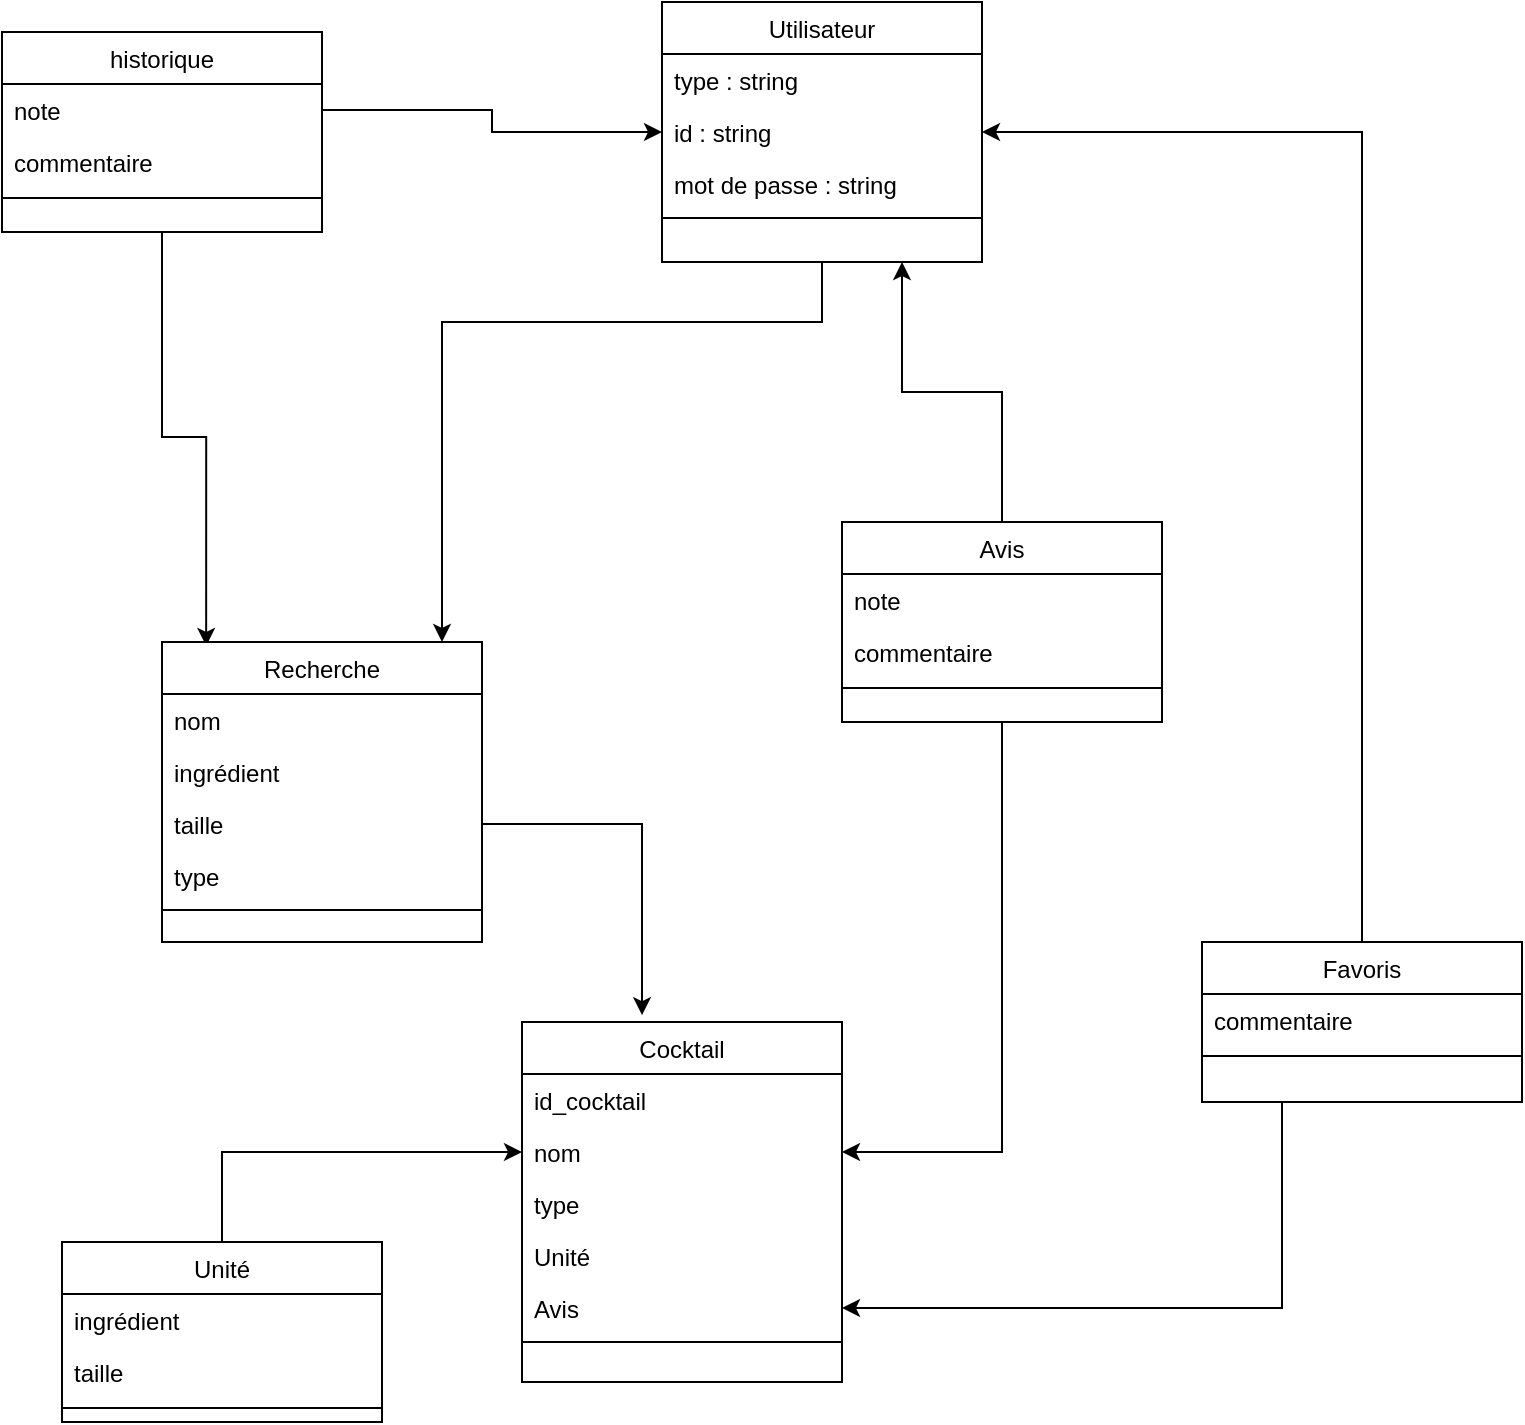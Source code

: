 <mxfile version="13.7.7" type="github">
  <diagram id="C5RBs43oDa-KdzZeNtuy" name="Page-1">
    <mxGraphModel dx="1422" dy="790" grid="1" gridSize="10" guides="1" tooltips="1" connect="1" arrows="1" fold="1" page="1" pageScale="1" pageWidth="827" pageHeight="1169" math="0" shadow="0">
      <root>
        <mxCell id="WIyWlLk6GJQsqaUBKTNV-0" />
        <mxCell id="WIyWlLk6GJQsqaUBKTNV-1" parent="WIyWlLk6GJQsqaUBKTNV-0" />
        <mxCell id="9QgLQ_4v5dFS6lOOKzKs-31" style="edgeStyle=orthogonalEdgeStyle;rounded=0;orthogonalLoop=1;jettySize=auto;html=1;" parent="WIyWlLk6GJQsqaUBKTNV-1" source="zkfFHV4jXpPFQw0GAbJ--6" target="9QgLQ_4v5dFS6lOOKzKs-23" edge="1">
          <mxGeometry relative="1" as="geometry">
            <Array as="points">
              <mxPoint x="260" y="320" />
            </Array>
          </mxGeometry>
        </mxCell>
        <mxCell id="zkfFHV4jXpPFQw0GAbJ--6" value="Utilisateur" style="swimlane;fontStyle=0;align=center;verticalAlign=top;childLayout=stackLayout;horizontal=1;startSize=26;horizontalStack=0;resizeParent=1;resizeLast=0;collapsible=1;marginBottom=0;rounded=0;shadow=0;strokeWidth=1;" parent="WIyWlLk6GJQsqaUBKTNV-1" vertex="1">
          <mxGeometry x="370" y="160" width="160" height="130" as="geometry">
            <mxRectangle x="130" y="380" width="160" height="26" as="alternateBounds" />
          </mxGeometry>
        </mxCell>
        <mxCell id="zkfFHV4jXpPFQw0GAbJ--7" value="type : string" style="text;align=left;verticalAlign=top;spacingLeft=4;spacingRight=4;overflow=hidden;rotatable=0;points=[[0,0.5],[1,0.5]];portConstraint=eastwest;" parent="zkfFHV4jXpPFQw0GAbJ--6" vertex="1">
          <mxGeometry y="26" width="160" height="26" as="geometry" />
        </mxCell>
        <mxCell id="zkfFHV4jXpPFQw0GAbJ--8" value="id : string" style="text;align=left;verticalAlign=top;spacingLeft=4;spacingRight=4;overflow=hidden;rotatable=0;points=[[0,0.5],[1,0.5]];portConstraint=eastwest;rounded=0;shadow=0;html=0;" parent="zkfFHV4jXpPFQw0GAbJ--6" vertex="1">
          <mxGeometry y="52" width="160" height="26" as="geometry" />
        </mxCell>
        <mxCell id="9QgLQ_4v5dFS6lOOKzKs-60" value="mot de passe : string" style="text;align=left;verticalAlign=top;spacingLeft=4;spacingRight=4;overflow=hidden;rotatable=0;points=[[0,0.5],[1,0.5]];portConstraint=eastwest;rounded=0;shadow=0;html=0;" parent="zkfFHV4jXpPFQw0GAbJ--6" vertex="1">
          <mxGeometry y="78" width="160" height="26" as="geometry" />
        </mxCell>
        <mxCell id="zkfFHV4jXpPFQw0GAbJ--9" value="" style="line;html=1;strokeWidth=1;align=left;verticalAlign=middle;spacingTop=-1;spacingLeft=3;spacingRight=3;rotatable=0;labelPosition=right;points=[];portConstraint=eastwest;" parent="zkfFHV4jXpPFQw0GAbJ--6" vertex="1">
          <mxGeometry y="104" width="160" height="8" as="geometry" />
        </mxCell>
        <mxCell id="9QgLQ_4v5dFS6lOOKzKs-76" style="edgeStyle=orthogonalEdgeStyle;rounded=0;orthogonalLoop=1;jettySize=auto;html=1;entryX=0.138;entryY=0.013;entryDx=0;entryDy=0;entryPerimeter=0;" parent="WIyWlLk6GJQsqaUBKTNV-1" source="9QgLQ_4v5dFS6lOOKzKs-63" target="9QgLQ_4v5dFS6lOOKzKs-23" edge="1">
          <mxGeometry relative="1" as="geometry" />
        </mxCell>
        <mxCell id="gcZBmJe6f0Qqzo_ZQLT2-9" style="edgeStyle=orthogonalEdgeStyle;rounded=0;orthogonalLoop=1;jettySize=auto;html=1;entryX=0;entryY=0.5;entryDx=0;entryDy=0;" edge="1" parent="WIyWlLk6GJQsqaUBKTNV-1" source="9QgLQ_4v5dFS6lOOKzKs-71" target="9QgLQ_4v5dFS6lOOKzKs-37">
          <mxGeometry relative="1" as="geometry" />
        </mxCell>
        <mxCell id="9QgLQ_4v5dFS6lOOKzKs-71" value="Unité" style="swimlane;fontStyle=0;align=center;verticalAlign=top;childLayout=stackLayout;horizontal=1;startSize=26;horizontalStack=0;resizeParent=1;resizeLast=0;collapsible=1;marginBottom=0;rounded=0;shadow=0;strokeWidth=1;" parent="WIyWlLk6GJQsqaUBKTNV-1" vertex="1">
          <mxGeometry x="70" y="780" width="160" height="90" as="geometry">
            <mxRectangle x="130" y="380" width="160" height="26" as="alternateBounds" />
          </mxGeometry>
        </mxCell>
        <mxCell id="9QgLQ_4v5dFS6lOOKzKs-72" value="ingrédient" style="text;align=left;verticalAlign=top;spacingLeft=4;spacingRight=4;overflow=hidden;rotatable=0;points=[[0,0.5],[1,0.5]];portConstraint=eastwest;rounded=0;shadow=0;html=0;" parent="9QgLQ_4v5dFS6lOOKzKs-71" vertex="1">
          <mxGeometry y="26" width="160" height="26" as="geometry" />
        </mxCell>
        <mxCell id="gcZBmJe6f0Qqzo_ZQLT2-1" value="taille&#xa;" style="text;align=left;verticalAlign=top;spacingLeft=4;spacingRight=4;overflow=hidden;rotatable=0;points=[[0,0.5],[1,0.5]];portConstraint=eastwest;rounded=0;shadow=0;html=0;" vertex="1" parent="9QgLQ_4v5dFS6lOOKzKs-71">
          <mxGeometry y="52" width="160" height="26" as="geometry" />
        </mxCell>
        <mxCell id="9QgLQ_4v5dFS6lOOKzKs-74" value="" style="line;html=1;strokeWidth=1;align=left;verticalAlign=middle;spacingTop=-1;spacingLeft=3;spacingRight=3;rotatable=0;labelPosition=right;points=[];portConstraint=eastwest;" parent="9QgLQ_4v5dFS6lOOKzKs-71" vertex="1">
          <mxGeometry y="78" width="160" height="10" as="geometry" />
        </mxCell>
        <mxCell id="9QgLQ_4v5dFS6lOOKzKs-63" value="historique" style="swimlane;fontStyle=0;align=center;verticalAlign=top;childLayout=stackLayout;horizontal=1;startSize=26;horizontalStack=0;resizeParent=1;resizeLast=0;collapsible=1;marginBottom=0;rounded=0;shadow=0;strokeWidth=1;" parent="WIyWlLk6GJQsqaUBKTNV-1" vertex="1">
          <mxGeometry x="40" y="175" width="160" height="100" as="geometry">
            <mxRectangle x="130" y="380" width="160" height="26" as="alternateBounds" />
          </mxGeometry>
        </mxCell>
        <mxCell id="9QgLQ_4v5dFS6lOOKzKs-64" value="note" style="text;align=left;verticalAlign=top;spacingLeft=4;spacingRight=4;overflow=hidden;rotatable=0;points=[[0,0.5],[1,0.5]];portConstraint=eastwest;rounded=0;shadow=0;html=0;" parent="9QgLQ_4v5dFS6lOOKzKs-63" vertex="1">
          <mxGeometry y="26" width="160" height="26" as="geometry" />
        </mxCell>
        <mxCell id="9QgLQ_4v5dFS6lOOKzKs-65" value="commentaire" style="text;align=left;verticalAlign=top;spacingLeft=4;spacingRight=4;overflow=hidden;rotatable=0;points=[[0,0.5],[1,0.5]];portConstraint=eastwest;" parent="9QgLQ_4v5dFS6lOOKzKs-63" vertex="1">
          <mxGeometry y="52" width="160" height="26" as="geometry" />
        </mxCell>
        <mxCell id="9QgLQ_4v5dFS6lOOKzKs-66" value="" style="line;html=1;strokeWidth=1;align=left;verticalAlign=middle;spacingTop=-1;spacingLeft=3;spacingRight=3;rotatable=0;labelPosition=right;points=[];portConstraint=eastwest;" parent="9QgLQ_4v5dFS6lOOKzKs-63" vertex="1">
          <mxGeometry y="78" width="160" height="10" as="geometry" />
        </mxCell>
        <mxCell id="9QgLQ_4v5dFS6lOOKzKs-23" value="Recherche" style="swimlane;fontStyle=0;align=center;verticalAlign=top;childLayout=stackLayout;horizontal=1;startSize=26;horizontalStack=0;resizeParent=1;resizeLast=0;collapsible=1;marginBottom=0;rounded=0;shadow=0;strokeWidth=1;" parent="WIyWlLk6GJQsqaUBKTNV-1" vertex="1">
          <mxGeometry x="120" y="480" width="160" height="150" as="geometry">
            <mxRectangle x="130" y="380" width="160" height="26" as="alternateBounds" />
          </mxGeometry>
        </mxCell>
        <mxCell id="9QgLQ_4v5dFS6lOOKzKs-24" value="nom" style="text;align=left;verticalAlign=top;spacingLeft=4;spacingRight=4;overflow=hidden;rotatable=0;points=[[0,0.5],[1,0.5]];portConstraint=eastwest;" parent="9QgLQ_4v5dFS6lOOKzKs-23" vertex="1">
          <mxGeometry y="26" width="160" height="26" as="geometry" />
        </mxCell>
        <mxCell id="9QgLQ_4v5dFS6lOOKzKs-25" value="ingrédient" style="text;align=left;verticalAlign=top;spacingLeft=4;spacingRight=4;overflow=hidden;rotatable=0;points=[[0,0.5],[1,0.5]];portConstraint=eastwest;rounded=0;shadow=0;html=0;" parent="9QgLQ_4v5dFS6lOOKzKs-23" vertex="1">
          <mxGeometry y="52" width="160" height="26" as="geometry" />
        </mxCell>
        <mxCell id="9QgLQ_4v5dFS6lOOKzKs-27" value="taille" style="text;align=left;verticalAlign=top;spacingLeft=4;spacingRight=4;overflow=hidden;rotatable=0;points=[[0,0.5],[1,0.5]];portConstraint=eastwest;" parent="9QgLQ_4v5dFS6lOOKzKs-23" vertex="1">
          <mxGeometry y="78" width="160" height="26" as="geometry" />
        </mxCell>
        <mxCell id="9QgLQ_4v5dFS6lOOKzKs-61" value="type" style="text;align=left;verticalAlign=top;spacingLeft=4;spacingRight=4;overflow=hidden;rotatable=0;points=[[0,0.5],[1,0.5]];portConstraint=eastwest;" parent="9QgLQ_4v5dFS6lOOKzKs-23" vertex="1">
          <mxGeometry y="104" width="160" height="26" as="geometry" />
        </mxCell>
        <mxCell id="9QgLQ_4v5dFS6lOOKzKs-26" value="" style="line;html=1;strokeWidth=1;align=left;verticalAlign=middle;spacingTop=-1;spacingLeft=3;spacingRight=3;rotatable=0;labelPosition=right;points=[];portConstraint=eastwest;" parent="9QgLQ_4v5dFS6lOOKzKs-23" vertex="1">
          <mxGeometry y="130" width="160" height="8" as="geometry" />
        </mxCell>
        <mxCell id="9QgLQ_4v5dFS6lOOKzKs-32" value="Cocktail" style="swimlane;fontStyle=0;align=center;verticalAlign=top;childLayout=stackLayout;horizontal=1;startSize=26;horizontalStack=0;resizeParent=1;resizeLast=0;collapsible=1;marginBottom=0;rounded=0;shadow=0;strokeWidth=1;" parent="WIyWlLk6GJQsqaUBKTNV-1" vertex="1">
          <mxGeometry x="300" y="670" width="160" height="180" as="geometry">
            <mxRectangle x="130" y="380" width="160" height="26" as="alternateBounds" />
          </mxGeometry>
        </mxCell>
        <mxCell id="9QgLQ_4v5dFS6lOOKzKs-33" value="id_cocktail" style="text;align=left;verticalAlign=top;spacingLeft=4;spacingRight=4;overflow=hidden;rotatable=0;points=[[0,0.5],[1,0.5]];portConstraint=eastwest;" parent="9QgLQ_4v5dFS6lOOKzKs-32" vertex="1">
          <mxGeometry y="26" width="160" height="26" as="geometry" />
        </mxCell>
        <mxCell id="9QgLQ_4v5dFS6lOOKzKs-37" value="nom" style="text;align=left;verticalAlign=top;spacingLeft=4;spacingRight=4;overflow=hidden;rotatable=0;points=[[0,0.5],[1,0.5]];portConstraint=eastwest;fontStyle=0" parent="9QgLQ_4v5dFS6lOOKzKs-32" vertex="1">
          <mxGeometry y="52" width="160" height="26" as="geometry" />
        </mxCell>
        <mxCell id="9QgLQ_4v5dFS6lOOKzKs-38" value="type" style="text;align=left;verticalAlign=top;spacingLeft=4;spacingRight=4;overflow=hidden;rotatable=0;points=[[0,0.5],[1,0.5]];portConstraint=eastwest;fontStyle=0" parent="9QgLQ_4v5dFS6lOOKzKs-32" vertex="1">
          <mxGeometry y="78" width="160" height="26" as="geometry" />
        </mxCell>
        <mxCell id="gcZBmJe6f0Qqzo_ZQLT2-11" value="Unité" style="text;align=left;verticalAlign=top;spacingLeft=4;spacingRight=4;overflow=hidden;rotatable=0;points=[[0,0.5],[1,0.5]];portConstraint=eastwest;" vertex="1" parent="9QgLQ_4v5dFS6lOOKzKs-32">
          <mxGeometry y="104" width="160" height="26" as="geometry" />
        </mxCell>
        <mxCell id="9QgLQ_4v5dFS6lOOKzKs-56" value="Avis" style="text;align=left;verticalAlign=top;spacingLeft=4;spacingRight=4;overflow=hidden;rotatable=0;points=[[0,0.5],[1,0.5]];portConstraint=eastwest;" parent="9QgLQ_4v5dFS6lOOKzKs-32" vertex="1">
          <mxGeometry y="130" width="160" height="26" as="geometry" />
        </mxCell>
        <mxCell id="9QgLQ_4v5dFS6lOOKzKs-35" value="" style="line;html=1;strokeWidth=1;align=left;verticalAlign=middle;spacingTop=-1;spacingLeft=3;spacingRight=3;rotatable=0;labelPosition=right;points=[];portConstraint=eastwest;" parent="9QgLQ_4v5dFS6lOOKzKs-32" vertex="1">
          <mxGeometry y="156" width="160" height="8" as="geometry" />
        </mxCell>
        <mxCell id="gcZBmJe6f0Qqzo_ZQLT2-3" style="edgeStyle=orthogonalEdgeStyle;rounded=0;orthogonalLoop=1;jettySize=auto;html=1;entryX=1;entryY=0.5;entryDx=0;entryDy=0;" edge="1" parent="WIyWlLk6GJQsqaUBKTNV-1" source="9QgLQ_4v5dFS6lOOKzKs-43" target="9QgLQ_4v5dFS6lOOKzKs-37">
          <mxGeometry relative="1" as="geometry" />
        </mxCell>
        <mxCell id="gcZBmJe6f0Qqzo_ZQLT2-7" style="edgeStyle=orthogonalEdgeStyle;rounded=0;orthogonalLoop=1;jettySize=auto;html=1;entryX=0.75;entryY=1;entryDx=0;entryDy=0;" edge="1" parent="WIyWlLk6GJQsqaUBKTNV-1" source="9QgLQ_4v5dFS6lOOKzKs-43" target="zkfFHV4jXpPFQw0GAbJ--6">
          <mxGeometry relative="1" as="geometry" />
        </mxCell>
        <mxCell id="9QgLQ_4v5dFS6lOOKzKs-43" value="Avis" style="swimlane;fontStyle=0;align=center;verticalAlign=top;childLayout=stackLayout;horizontal=1;startSize=26;horizontalStack=0;resizeParent=1;resizeLast=0;collapsible=1;marginBottom=0;rounded=0;shadow=0;strokeWidth=1;" parent="WIyWlLk6GJQsqaUBKTNV-1" vertex="1">
          <mxGeometry x="460" y="420" width="160" height="100" as="geometry">
            <mxRectangle x="130" y="380" width="160" height="26" as="alternateBounds" />
          </mxGeometry>
        </mxCell>
        <mxCell id="9QgLQ_4v5dFS6lOOKzKs-45" value="note" style="text;align=left;verticalAlign=top;spacingLeft=4;spacingRight=4;overflow=hidden;rotatable=0;points=[[0,0.5],[1,0.5]];portConstraint=eastwest;rounded=0;shadow=0;html=0;" parent="9QgLQ_4v5dFS6lOOKzKs-43" vertex="1">
          <mxGeometry y="26" width="160" height="26" as="geometry" />
        </mxCell>
        <mxCell id="9QgLQ_4v5dFS6lOOKzKs-46" value="commentaire" style="text;align=left;verticalAlign=top;spacingLeft=4;spacingRight=4;overflow=hidden;rotatable=0;points=[[0,0.5],[1,0.5]];portConstraint=eastwest;" parent="9QgLQ_4v5dFS6lOOKzKs-43" vertex="1">
          <mxGeometry y="52" width="160" height="26" as="geometry" />
        </mxCell>
        <mxCell id="9QgLQ_4v5dFS6lOOKzKs-47" value="" style="line;html=1;strokeWidth=1;align=left;verticalAlign=middle;spacingTop=-1;spacingLeft=3;spacingRight=3;rotatable=0;labelPosition=right;points=[];portConstraint=eastwest;" parent="9QgLQ_4v5dFS6lOOKzKs-43" vertex="1">
          <mxGeometry y="78" width="160" height="10" as="geometry" />
        </mxCell>
        <mxCell id="gcZBmJe6f0Qqzo_ZQLT2-5" style="edgeStyle=orthogonalEdgeStyle;rounded=0;orthogonalLoop=1;jettySize=auto;html=1;exitX=0.25;exitY=1;exitDx=0;exitDy=0;entryX=1;entryY=0.5;entryDx=0;entryDy=0;" edge="1" parent="WIyWlLk6GJQsqaUBKTNV-1" source="9QgLQ_4v5dFS6lOOKzKs-67" target="9QgLQ_4v5dFS6lOOKzKs-56">
          <mxGeometry relative="1" as="geometry" />
        </mxCell>
        <mxCell id="gcZBmJe6f0Qqzo_ZQLT2-6" style="edgeStyle=orthogonalEdgeStyle;rounded=0;orthogonalLoop=1;jettySize=auto;html=1;entryX=1;entryY=0.5;entryDx=0;entryDy=0;" edge="1" parent="WIyWlLk6GJQsqaUBKTNV-1" source="9QgLQ_4v5dFS6lOOKzKs-67" target="zkfFHV4jXpPFQw0GAbJ--8">
          <mxGeometry relative="1" as="geometry" />
        </mxCell>
        <mxCell id="9QgLQ_4v5dFS6lOOKzKs-67" value="Favoris" style="swimlane;fontStyle=0;align=center;verticalAlign=top;childLayout=stackLayout;horizontal=1;startSize=26;horizontalStack=0;resizeParent=1;resizeLast=0;collapsible=1;marginBottom=0;rounded=0;shadow=0;strokeWidth=1;" parent="WIyWlLk6GJQsqaUBKTNV-1" vertex="1">
          <mxGeometry x="640" y="630" width="160" height="80" as="geometry">
            <mxRectangle x="130" y="380" width="160" height="26" as="alternateBounds" />
          </mxGeometry>
        </mxCell>
        <mxCell id="9QgLQ_4v5dFS6lOOKzKs-69" value="commentaire" style="text;align=left;verticalAlign=top;spacingLeft=4;spacingRight=4;overflow=hidden;rotatable=0;points=[[0,0.5],[1,0.5]];portConstraint=eastwest;" parent="9QgLQ_4v5dFS6lOOKzKs-67" vertex="1">
          <mxGeometry y="26" width="160" height="26" as="geometry" />
        </mxCell>
        <mxCell id="9QgLQ_4v5dFS6lOOKzKs-70" value="" style="line;html=1;strokeWidth=1;align=left;verticalAlign=middle;spacingTop=-1;spacingLeft=3;spacingRight=3;rotatable=0;labelPosition=right;points=[];portConstraint=eastwest;" parent="9QgLQ_4v5dFS6lOOKzKs-67" vertex="1">
          <mxGeometry y="52" width="160" height="10" as="geometry" />
        </mxCell>
        <mxCell id="gcZBmJe6f0Qqzo_ZQLT2-8" style="edgeStyle=orthogonalEdgeStyle;rounded=0;orthogonalLoop=1;jettySize=auto;html=1;entryX=0.375;entryY=-0.019;entryDx=0;entryDy=0;entryPerimeter=0;" edge="1" parent="WIyWlLk6GJQsqaUBKTNV-1" source="9QgLQ_4v5dFS6lOOKzKs-27" target="9QgLQ_4v5dFS6lOOKzKs-32">
          <mxGeometry relative="1" as="geometry" />
        </mxCell>
        <mxCell id="gcZBmJe6f0Qqzo_ZQLT2-10" style="edgeStyle=orthogonalEdgeStyle;rounded=0;orthogonalLoop=1;jettySize=auto;html=1;" edge="1" parent="WIyWlLk6GJQsqaUBKTNV-1" source="9QgLQ_4v5dFS6lOOKzKs-64" target="zkfFHV4jXpPFQw0GAbJ--6">
          <mxGeometry relative="1" as="geometry" />
        </mxCell>
      </root>
    </mxGraphModel>
  </diagram>
</mxfile>
